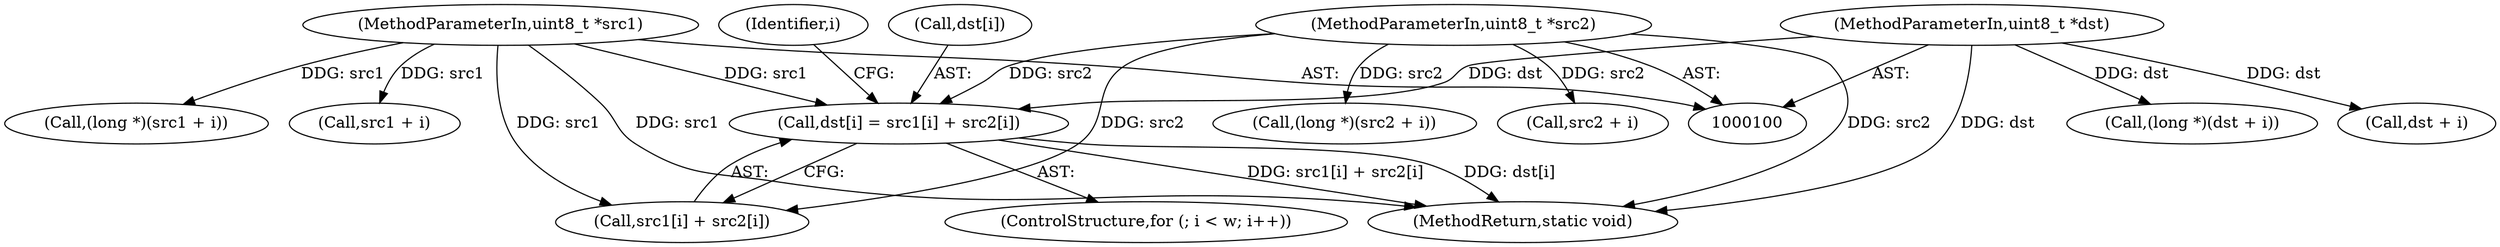 digraph "0_FFmpeg_86736f59d6a527d8bc807d09b93f971c0fe0bb07@array" {
"1000166" [label="(Call,dst[i] = src1[i] + src2[i])"];
"1000102" [label="(MethodParameterIn,uint8_t *src1)"];
"1000103" [label="(MethodParameterIn,uint8_t *src2)"];
"1000101" [label="(MethodParameterIn,uint8_t *dst)"];
"1000166" [label="(Call,dst[i] = src1[i] + src2[i])"];
"1000102" [label="(MethodParameterIn,uint8_t *src1)"];
"1000165" [label="(Identifier,i)"];
"1000135" [label="(Call,(long *)(src2 + i))"];
"1000137" [label="(Call,src2 + i)"];
"1000177" [label="(MethodReturn,static void)"];
"1000126" [label="(Call,(long *)(src1 + i))"];
"1000142" [label="(Call,(long *)(dst + i))"];
"1000101" [label="(MethodParameterIn,uint8_t *dst)"];
"1000144" [label="(Call,dst + i)"];
"1000128" [label="(Call,src1 + i)"];
"1000160" [label="(ControlStructure,for (; i < w; i++))"];
"1000167" [label="(Call,dst[i])"];
"1000103" [label="(MethodParameterIn,uint8_t *src2)"];
"1000170" [label="(Call,src1[i] + src2[i])"];
"1000166" -> "1000160"  [label="AST: "];
"1000166" -> "1000170"  [label="CFG: "];
"1000167" -> "1000166"  [label="AST: "];
"1000170" -> "1000166"  [label="AST: "];
"1000165" -> "1000166"  [label="CFG: "];
"1000166" -> "1000177"  [label="DDG: src1[i] + src2[i]"];
"1000166" -> "1000177"  [label="DDG: dst[i]"];
"1000102" -> "1000166"  [label="DDG: src1"];
"1000103" -> "1000166"  [label="DDG: src2"];
"1000101" -> "1000166"  [label="DDG: dst"];
"1000102" -> "1000100"  [label="AST: "];
"1000102" -> "1000177"  [label="DDG: src1"];
"1000102" -> "1000126"  [label="DDG: src1"];
"1000102" -> "1000128"  [label="DDG: src1"];
"1000102" -> "1000170"  [label="DDG: src1"];
"1000103" -> "1000100"  [label="AST: "];
"1000103" -> "1000177"  [label="DDG: src2"];
"1000103" -> "1000135"  [label="DDG: src2"];
"1000103" -> "1000137"  [label="DDG: src2"];
"1000103" -> "1000170"  [label="DDG: src2"];
"1000101" -> "1000100"  [label="AST: "];
"1000101" -> "1000177"  [label="DDG: dst"];
"1000101" -> "1000142"  [label="DDG: dst"];
"1000101" -> "1000144"  [label="DDG: dst"];
}
